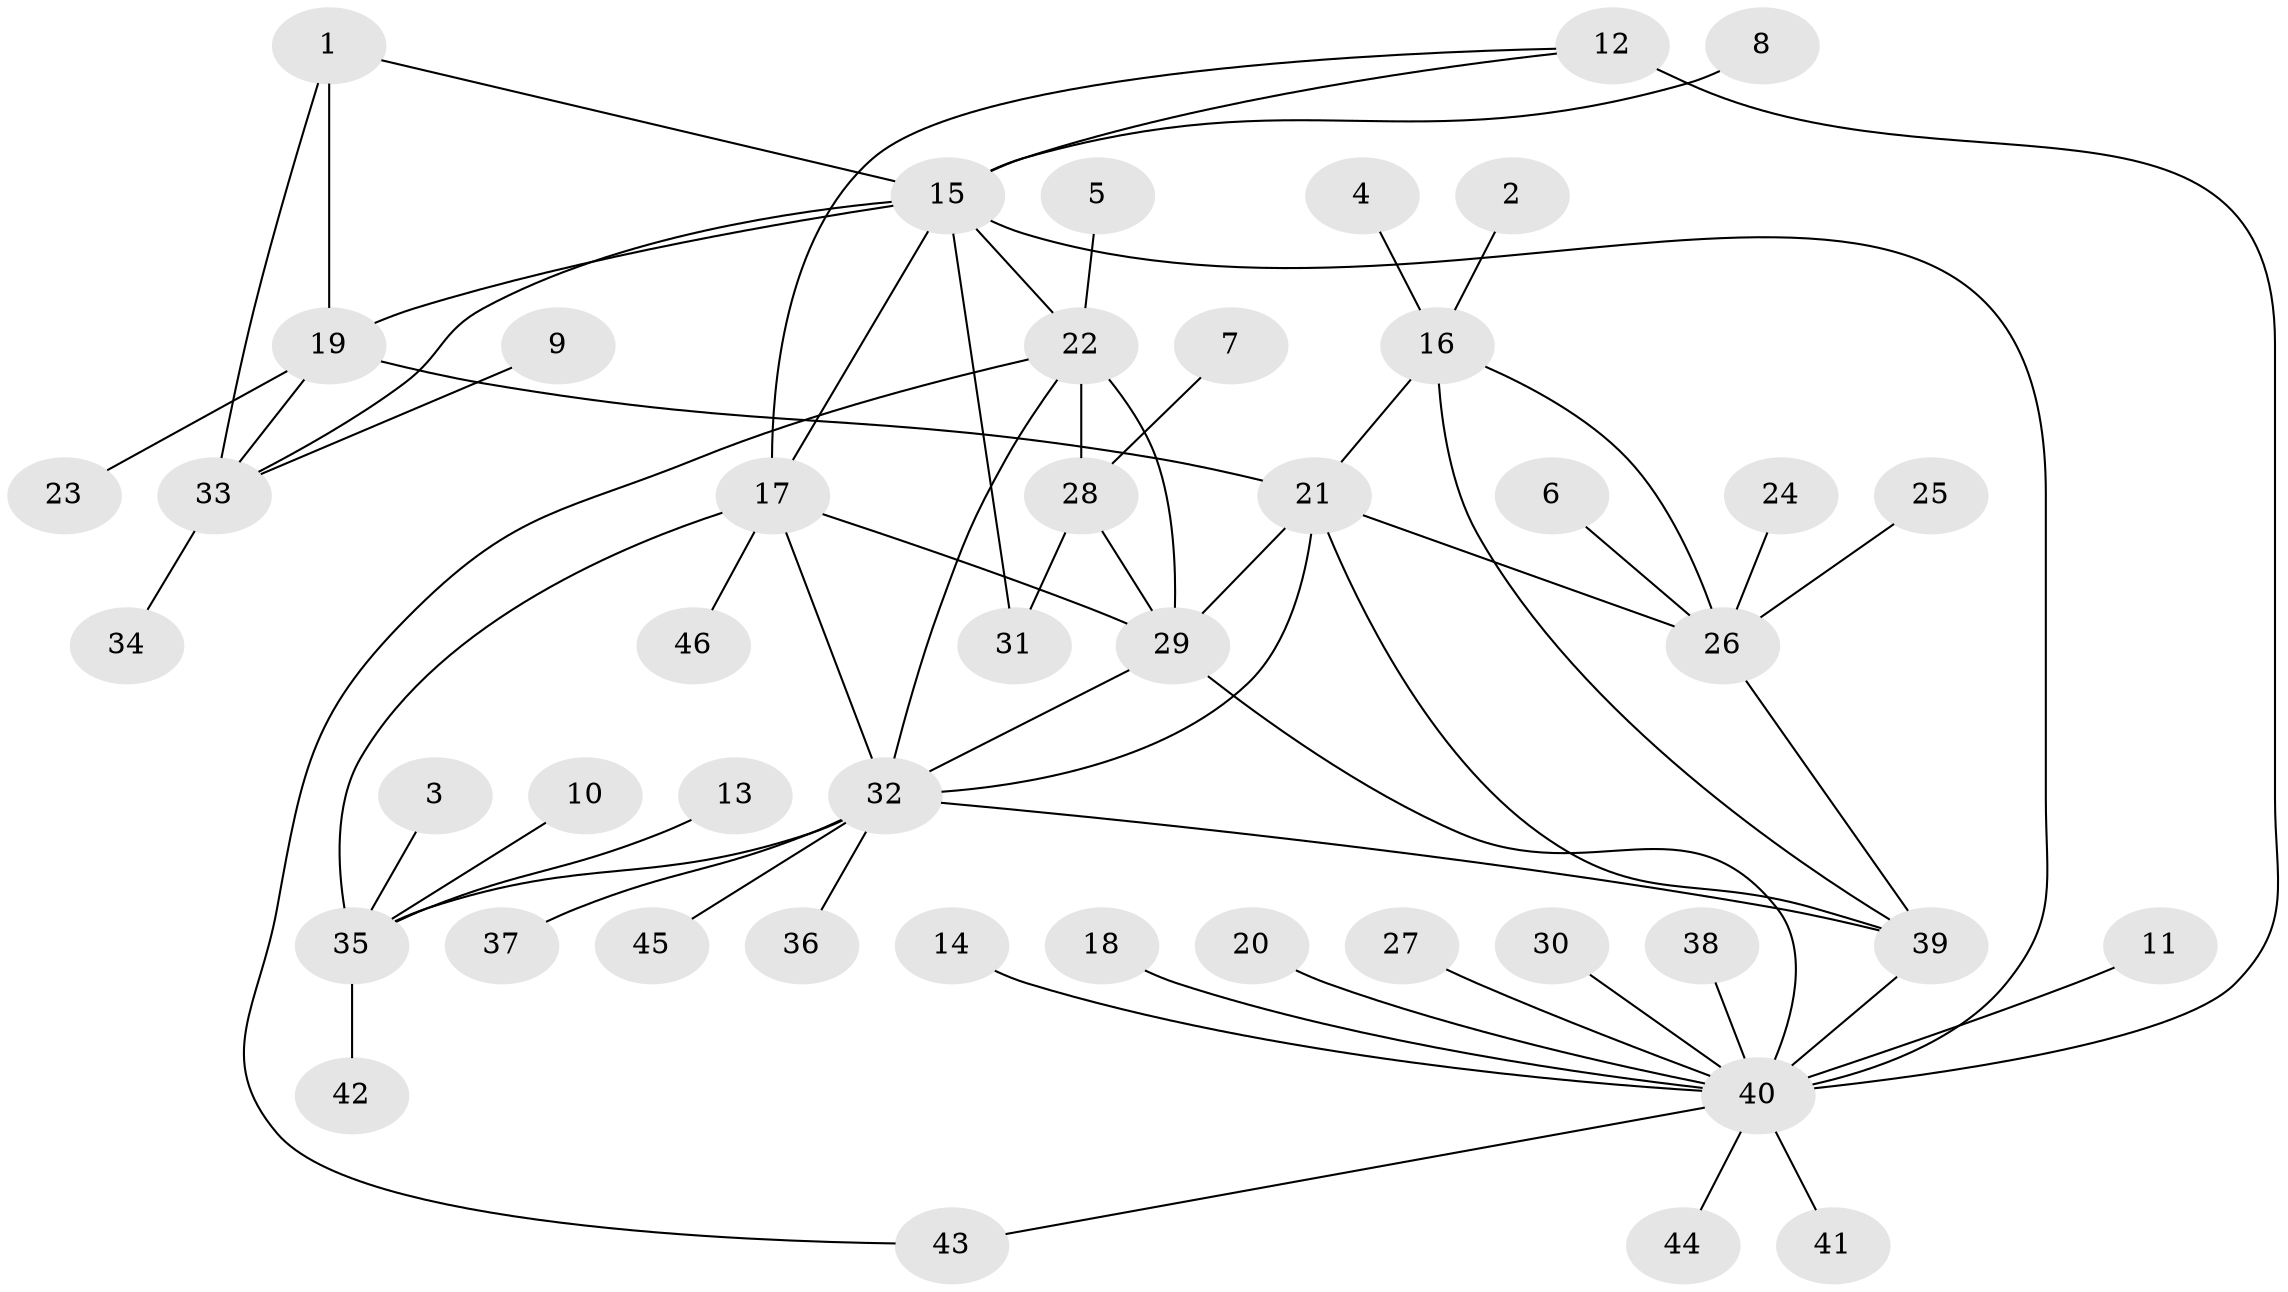// original degree distribution, {6: 0.044444444444444446, 7: 0.07777777777777778, 5: 0.022222222222222223, 11: 0.022222222222222223, 8: 0.03333333333333333, 4: 0.022222222222222223, 9: 0.011111111111111112, 3: 0.022222222222222223, 2: 0.16666666666666666, 1: 0.5777777777777777}
// Generated by graph-tools (version 1.1) at 2025/50/03/09/25 03:50:43]
// undirected, 46 vertices, 65 edges
graph export_dot {
graph [start="1"]
  node [color=gray90,style=filled];
  1;
  2;
  3;
  4;
  5;
  6;
  7;
  8;
  9;
  10;
  11;
  12;
  13;
  14;
  15;
  16;
  17;
  18;
  19;
  20;
  21;
  22;
  23;
  24;
  25;
  26;
  27;
  28;
  29;
  30;
  31;
  32;
  33;
  34;
  35;
  36;
  37;
  38;
  39;
  40;
  41;
  42;
  43;
  44;
  45;
  46;
  1 -- 15 [weight=1.0];
  1 -- 19 [weight=1.0];
  1 -- 33 [weight=1.0];
  2 -- 16 [weight=1.0];
  3 -- 35 [weight=1.0];
  4 -- 16 [weight=1.0];
  5 -- 22 [weight=1.0];
  6 -- 26 [weight=1.0];
  7 -- 28 [weight=1.0];
  8 -- 15 [weight=1.0];
  9 -- 33 [weight=1.0];
  10 -- 35 [weight=1.0];
  11 -- 40 [weight=1.0];
  12 -- 15 [weight=1.0];
  12 -- 17 [weight=1.0];
  12 -- 40 [weight=3.0];
  13 -- 35 [weight=1.0];
  14 -- 40 [weight=1.0];
  15 -- 17 [weight=1.0];
  15 -- 19 [weight=1.0];
  15 -- 22 [weight=1.0];
  15 -- 31 [weight=1.0];
  15 -- 33 [weight=1.0];
  15 -- 40 [weight=1.0];
  16 -- 21 [weight=1.0];
  16 -- 26 [weight=1.0];
  16 -- 39 [weight=1.0];
  17 -- 29 [weight=1.0];
  17 -- 32 [weight=2.0];
  17 -- 35 [weight=2.0];
  17 -- 46 [weight=1.0];
  18 -- 40 [weight=1.0];
  19 -- 21 [weight=1.0];
  19 -- 23 [weight=1.0];
  19 -- 33 [weight=1.0];
  20 -- 40 [weight=1.0];
  21 -- 26 [weight=1.0];
  21 -- 29 [weight=1.0];
  21 -- 32 [weight=1.0];
  21 -- 39 [weight=1.0];
  22 -- 28 [weight=1.0];
  22 -- 29 [weight=2.0];
  22 -- 32 [weight=1.0];
  22 -- 43 [weight=1.0];
  24 -- 26 [weight=1.0];
  25 -- 26 [weight=1.0];
  26 -- 39 [weight=1.0];
  27 -- 40 [weight=1.0];
  28 -- 29 [weight=2.0];
  28 -- 31 [weight=1.0];
  29 -- 32 [weight=1.0];
  29 -- 40 [weight=1.0];
  30 -- 40 [weight=1.0];
  32 -- 35 [weight=1.0];
  32 -- 36 [weight=1.0];
  32 -- 37 [weight=1.0];
  32 -- 39 [weight=1.0];
  32 -- 45 [weight=1.0];
  33 -- 34 [weight=1.0];
  35 -- 42 [weight=1.0];
  38 -- 40 [weight=1.0];
  39 -- 40 [weight=1.0];
  40 -- 41 [weight=1.0];
  40 -- 43 [weight=1.0];
  40 -- 44 [weight=1.0];
}
